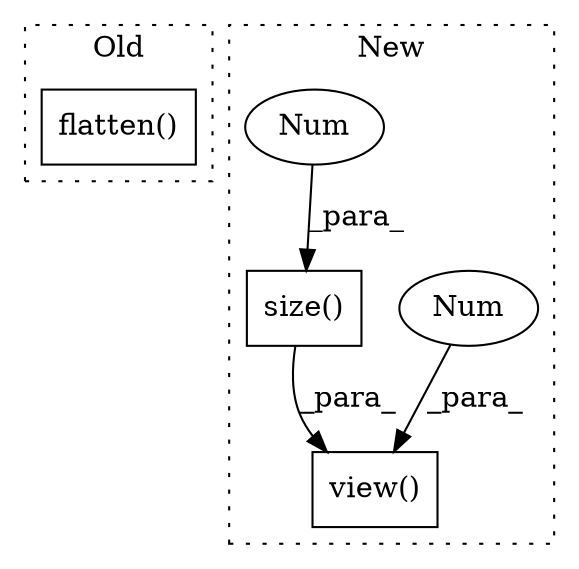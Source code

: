 digraph G {
subgraph cluster0 {
1 [label="flatten()" a="75" s="9496,9516" l="14,1" shape="box"];
label = "Old";
style="dotted";
}
subgraph cluster1 {
2 [label="view()" a="75" s="7149,7268" l="99,1" shape="box"];
3 [label="Num" a="76" s="7266" l="2" shape="ellipse"];
4 [label="size()" a="75" s="7248,7263" l="14,1" shape="box"];
5 [label="Num" a="76" s="7262" l="1" shape="ellipse"];
label = "New";
style="dotted";
}
3 -> 2 [label="_para_"];
4 -> 2 [label="_para_"];
5 -> 4 [label="_para_"];
}